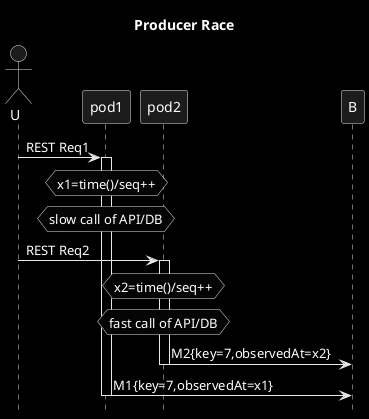 @startuml
title Producer Race
hide footbox
skinparam monochrome reverse
actor U

U->pod1: REST Req1
activate pod1
hnote over pod1: x1=time()/seq++
hnote over pod1: slow call of API/DB
U->pod2: REST Req2
activate pod2
hnote over pod2: x2=time()/seq++
hnote over pod2: fast call of API/DB
pod2->B: M2{key=7,observedAt=x2}
deactivate pod2
pod1->B: M1{key=7,observedAt=x1}
deactivate pod1
@enduml
? receivedAt vs observedAt

